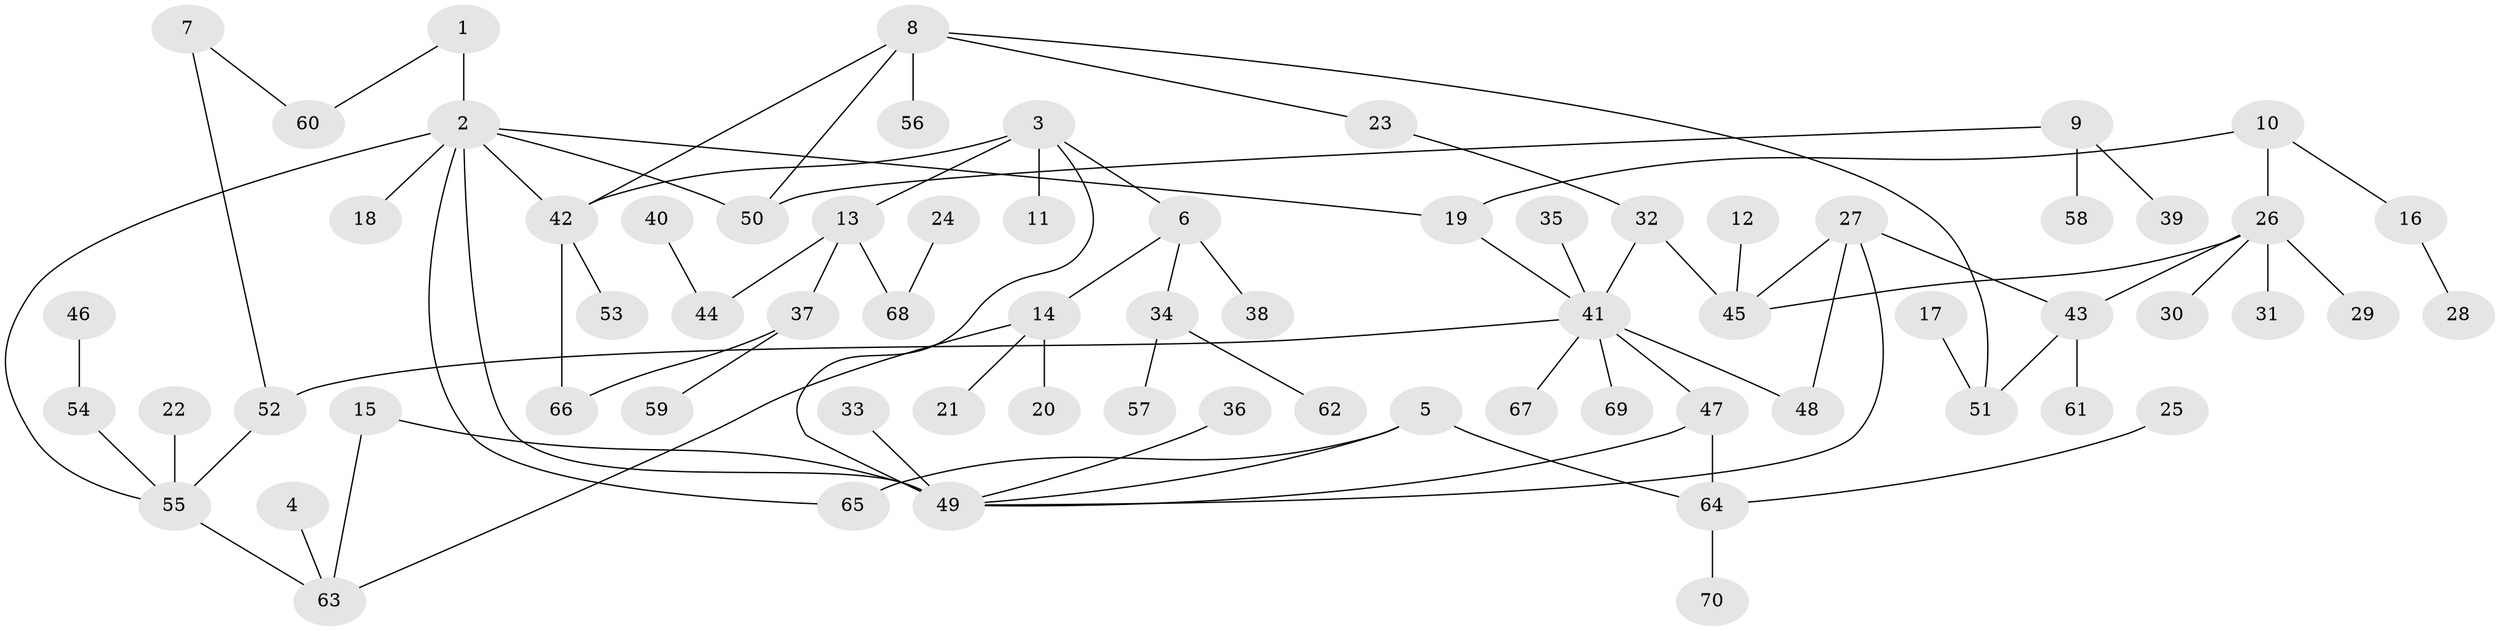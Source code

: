 // original degree distribution, {4: 0.09352517985611511, 9: 0.007194244604316547, 8: 0.007194244604316547, 2: 0.2733812949640288, 5: 0.02158273381294964, 3: 0.22302158273381295, 1: 0.3669064748201439, 6: 0.007194244604316547}
// Generated by graph-tools (version 1.1) at 2025/49/03/09/25 03:49:20]
// undirected, 70 vertices, 85 edges
graph export_dot {
graph [start="1"]
  node [color=gray90,style=filled];
  1;
  2;
  3;
  4;
  5;
  6;
  7;
  8;
  9;
  10;
  11;
  12;
  13;
  14;
  15;
  16;
  17;
  18;
  19;
  20;
  21;
  22;
  23;
  24;
  25;
  26;
  27;
  28;
  29;
  30;
  31;
  32;
  33;
  34;
  35;
  36;
  37;
  38;
  39;
  40;
  41;
  42;
  43;
  44;
  45;
  46;
  47;
  48;
  49;
  50;
  51;
  52;
  53;
  54;
  55;
  56;
  57;
  58;
  59;
  60;
  61;
  62;
  63;
  64;
  65;
  66;
  67;
  68;
  69;
  70;
  1 -- 2 [weight=1.0];
  1 -- 60 [weight=1.0];
  2 -- 18 [weight=1.0];
  2 -- 19 [weight=1.0];
  2 -- 42 [weight=1.0];
  2 -- 49 [weight=1.0];
  2 -- 50 [weight=1.0];
  2 -- 55 [weight=1.0];
  2 -- 65 [weight=1.0];
  3 -- 6 [weight=1.0];
  3 -- 11 [weight=1.0];
  3 -- 13 [weight=1.0];
  3 -- 42 [weight=1.0];
  3 -- 49 [weight=1.0];
  4 -- 63 [weight=1.0];
  5 -- 49 [weight=1.0];
  5 -- 64 [weight=1.0];
  5 -- 65 [weight=1.0];
  6 -- 14 [weight=1.0];
  6 -- 34 [weight=1.0];
  6 -- 38 [weight=1.0];
  7 -- 52 [weight=1.0];
  7 -- 60 [weight=1.0];
  8 -- 23 [weight=1.0];
  8 -- 42 [weight=1.0];
  8 -- 50 [weight=1.0];
  8 -- 51 [weight=1.0];
  8 -- 56 [weight=1.0];
  9 -- 39 [weight=1.0];
  9 -- 50 [weight=1.0];
  9 -- 58 [weight=1.0];
  10 -- 16 [weight=1.0];
  10 -- 19 [weight=1.0];
  10 -- 26 [weight=1.0];
  12 -- 45 [weight=1.0];
  13 -- 37 [weight=1.0];
  13 -- 44 [weight=1.0];
  13 -- 68 [weight=1.0];
  14 -- 20 [weight=1.0];
  14 -- 21 [weight=1.0];
  14 -- 63 [weight=1.0];
  15 -- 49 [weight=1.0];
  15 -- 63 [weight=1.0];
  16 -- 28 [weight=1.0];
  17 -- 51 [weight=1.0];
  19 -- 41 [weight=1.0];
  22 -- 55 [weight=1.0];
  23 -- 32 [weight=1.0];
  24 -- 68 [weight=1.0];
  25 -- 64 [weight=1.0];
  26 -- 29 [weight=1.0];
  26 -- 30 [weight=1.0];
  26 -- 31 [weight=1.0];
  26 -- 43 [weight=1.0];
  26 -- 45 [weight=1.0];
  27 -- 43 [weight=1.0];
  27 -- 45 [weight=1.0];
  27 -- 48 [weight=1.0];
  27 -- 49 [weight=1.0];
  32 -- 41 [weight=1.0];
  32 -- 45 [weight=1.0];
  33 -- 49 [weight=2.0];
  34 -- 57 [weight=1.0];
  34 -- 62 [weight=1.0];
  35 -- 41 [weight=1.0];
  36 -- 49 [weight=1.0];
  37 -- 59 [weight=1.0];
  37 -- 66 [weight=1.0];
  40 -- 44 [weight=1.0];
  41 -- 47 [weight=1.0];
  41 -- 48 [weight=1.0];
  41 -- 52 [weight=1.0];
  41 -- 67 [weight=1.0];
  41 -- 69 [weight=1.0];
  42 -- 53 [weight=1.0];
  42 -- 66 [weight=1.0];
  43 -- 51 [weight=1.0];
  43 -- 61 [weight=1.0];
  46 -- 54 [weight=1.0];
  47 -- 49 [weight=1.0];
  47 -- 64 [weight=1.0];
  52 -- 55 [weight=1.0];
  54 -- 55 [weight=1.0];
  55 -- 63 [weight=1.0];
  64 -- 70 [weight=1.0];
}
